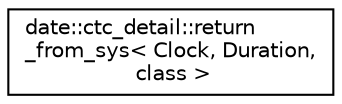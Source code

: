 digraph "Graphical Class Hierarchy"
{
 // LATEX_PDF_SIZE
  edge [fontname="Helvetica",fontsize="10",labelfontname="Helvetica",labelfontsize="10"];
  node [fontname="Helvetica",fontsize="10",shape=record];
  rankdir="LR";
  Node0 [label="date::ctc_detail::return\l_from_sys\< Clock, Duration,\l class \>",height=0.2,width=0.4,color="black", fillcolor="white", style="filled",URL="$structdate_1_1ctc__detail_1_1return__from__sys.html",tooltip=" "];
}
